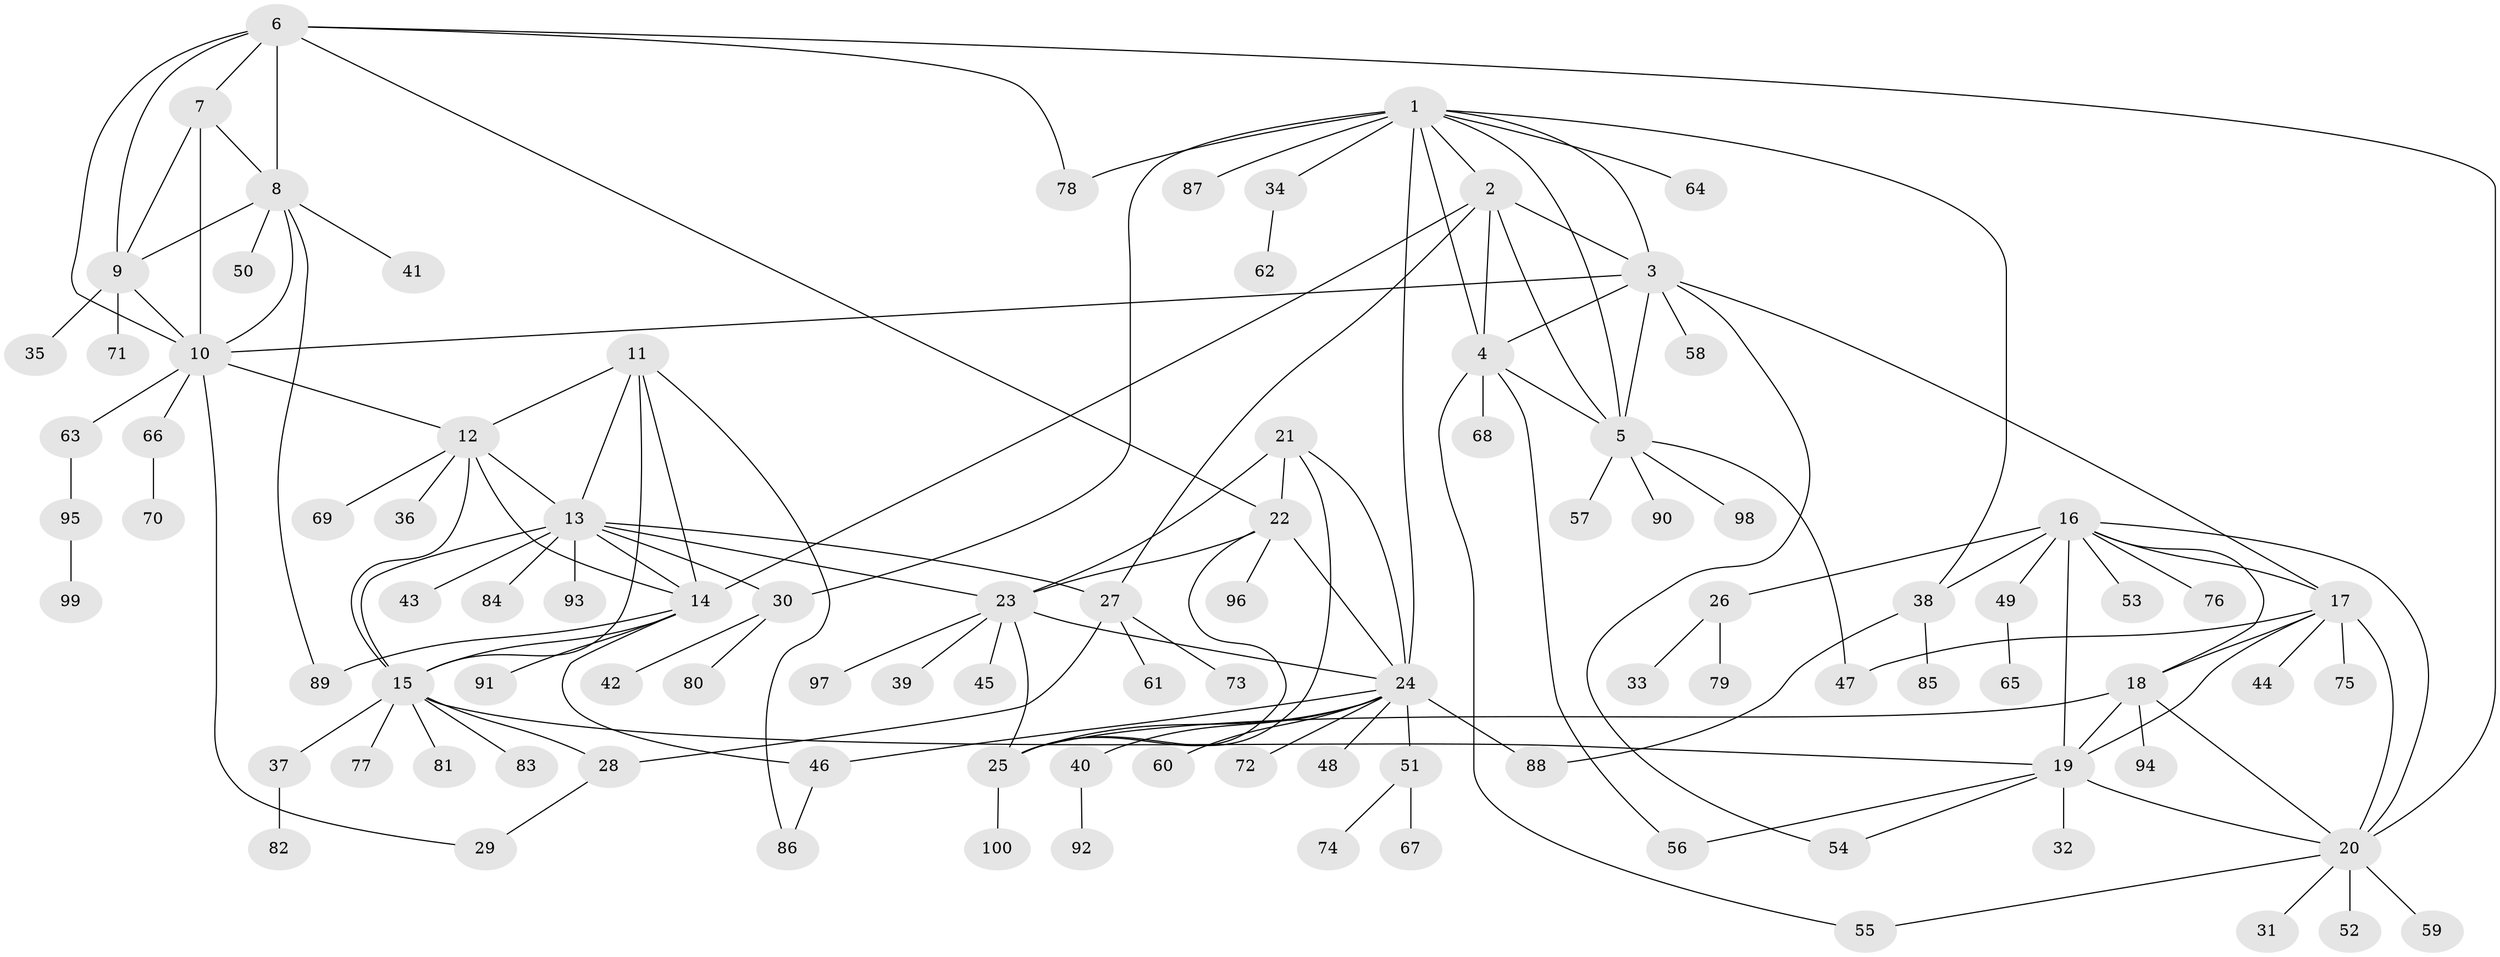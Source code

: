 // coarse degree distribution, {13: 0.02631578947368421, 5: 0.02631578947368421, 6: 0.02631578947368421, 9: 0.02631578947368421, 3: 0.039473684210526314, 4: 0.039473684210526314, 8: 0.02631578947368421, 7: 0.039473684210526314, 15: 0.013157894736842105, 10: 0.02631578947368421, 2: 0.14473684210526316, 1: 0.5657894736842105}
// Generated by graph-tools (version 1.1) at 2025/24/03/03/25 07:24:10]
// undirected, 100 vertices, 149 edges
graph export_dot {
graph [start="1"]
  node [color=gray90,style=filled];
  1;
  2;
  3;
  4;
  5;
  6;
  7;
  8;
  9;
  10;
  11;
  12;
  13;
  14;
  15;
  16;
  17;
  18;
  19;
  20;
  21;
  22;
  23;
  24;
  25;
  26;
  27;
  28;
  29;
  30;
  31;
  32;
  33;
  34;
  35;
  36;
  37;
  38;
  39;
  40;
  41;
  42;
  43;
  44;
  45;
  46;
  47;
  48;
  49;
  50;
  51;
  52;
  53;
  54;
  55;
  56;
  57;
  58;
  59;
  60;
  61;
  62;
  63;
  64;
  65;
  66;
  67;
  68;
  69;
  70;
  71;
  72;
  73;
  74;
  75;
  76;
  77;
  78;
  79;
  80;
  81;
  82;
  83;
  84;
  85;
  86;
  87;
  88;
  89;
  90;
  91;
  92;
  93;
  94;
  95;
  96;
  97;
  98;
  99;
  100;
  1 -- 2;
  1 -- 3;
  1 -- 4;
  1 -- 5;
  1 -- 24;
  1 -- 30;
  1 -- 34;
  1 -- 38;
  1 -- 64;
  1 -- 78;
  1 -- 87;
  2 -- 3;
  2 -- 4;
  2 -- 5;
  2 -- 14;
  2 -- 27;
  3 -- 4;
  3 -- 5;
  3 -- 10;
  3 -- 17;
  3 -- 54;
  3 -- 58;
  4 -- 5;
  4 -- 55;
  4 -- 56;
  4 -- 68;
  5 -- 47;
  5 -- 57;
  5 -- 90;
  5 -- 98;
  6 -- 7;
  6 -- 8;
  6 -- 9;
  6 -- 10;
  6 -- 20;
  6 -- 22;
  6 -- 78;
  7 -- 8;
  7 -- 9;
  7 -- 10;
  8 -- 9;
  8 -- 10;
  8 -- 41;
  8 -- 50;
  8 -- 89;
  9 -- 10;
  9 -- 35;
  9 -- 71;
  10 -- 12;
  10 -- 29;
  10 -- 63;
  10 -- 66;
  11 -- 12;
  11 -- 13;
  11 -- 14;
  11 -- 15;
  11 -- 86;
  12 -- 13;
  12 -- 14;
  12 -- 15;
  12 -- 36;
  12 -- 69;
  13 -- 14;
  13 -- 15;
  13 -- 23;
  13 -- 27;
  13 -- 30;
  13 -- 43;
  13 -- 84;
  13 -- 93;
  14 -- 15;
  14 -- 46;
  14 -- 89;
  14 -- 91;
  15 -- 19;
  15 -- 28;
  15 -- 37;
  15 -- 77;
  15 -- 81;
  15 -- 83;
  16 -- 17;
  16 -- 18;
  16 -- 19;
  16 -- 20;
  16 -- 26;
  16 -- 38;
  16 -- 49;
  16 -- 53;
  16 -- 76;
  17 -- 18;
  17 -- 19;
  17 -- 20;
  17 -- 44;
  17 -- 47;
  17 -- 75;
  18 -- 19;
  18 -- 20;
  18 -- 25;
  18 -- 94;
  19 -- 20;
  19 -- 32;
  19 -- 54;
  19 -- 56;
  20 -- 31;
  20 -- 52;
  20 -- 55;
  20 -- 59;
  21 -- 22;
  21 -- 23;
  21 -- 24;
  21 -- 25;
  22 -- 23;
  22 -- 24;
  22 -- 25;
  22 -- 96;
  23 -- 24;
  23 -- 25;
  23 -- 39;
  23 -- 45;
  23 -- 97;
  24 -- 25;
  24 -- 40;
  24 -- 46;
  24 -- 48;
  24 -- 51;
  24 -- 60;
  24 -- 72;
  24 -- 88;
  25 -- 100;
  26 -- 33;
  26 -- 79;
  27 -- 28;
  27 -- 61;
  27 -- 73;
  28 -- 29;
  30 -- 42;
  30 -- 80;
  34 -- 62;
  37 -- 82;
  38 -- 85;
  38 -- 88;
  40 -- 92;
  46 -- 86;
  49 -- 65;
  51 -- 67;
  51 -- 74;
  63 -- 95;
  66 -- 70;
  95 -- 99;
}
